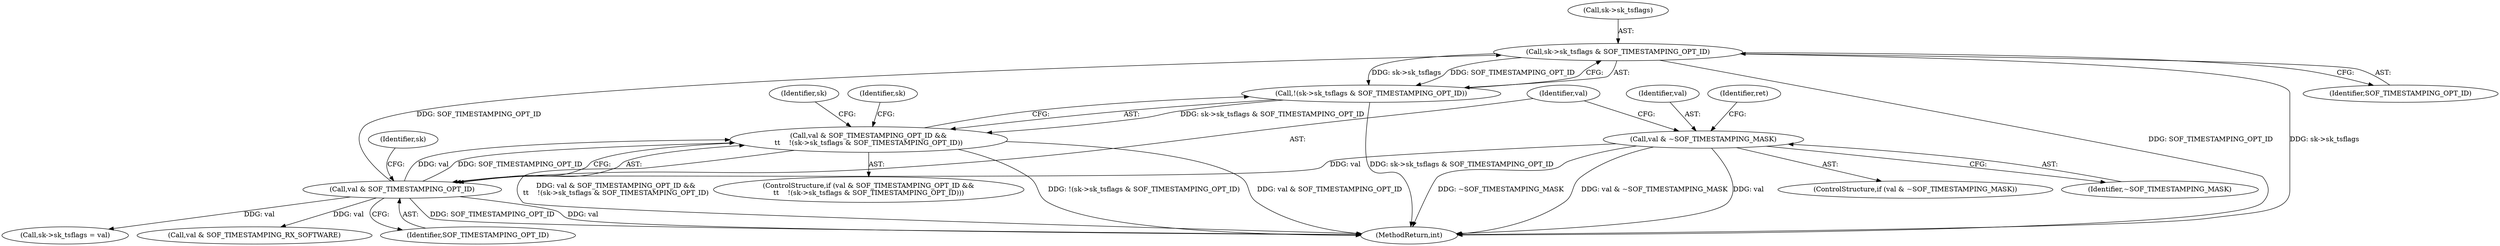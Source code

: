 digraph "0_linux_b98b0bc8c431e3ceb4b26b0dfc8db509518fb290@pointer" {
"1000489" [label="(Call,sk->sk_tsflags & SOF_TIMESTAMPING_OPT_ID)"];
"1000485" [label="(Call,val & SOF_TIMESTAMPING_OPT_ID)"];
"1000474" [label="(Call,val & ~SOF_TIMESTAMPING_MASK)"];
"1000488" [label="(Call,!(sk->sk_tsflags & SOF_TIMESTAMPING_OPT_ID))"];
"1000484" [label="(Call,val & SOF_TIMESTAMPING_OPT_ID &&\n\t\t    !(sk->sk_tsflags & SOF_TIMESTAMPING_OPT_ID))"];
"1000539" [label="(Call,sk->sk_tsflags = val)"];
"1000485" [label="(Call,val & SOF_TIMESTAMPING_OPT_ID)"];
"1000476" [label="(Identifier,~SOF_TIMESTAMPING_MASK)"];
"1000545" [label="(Call,val & SOF_TIMESTAMPING_RX_SOFTWARE)"];
"1000490" [label="(Call,sk->sk_tsflags)"];
"1000474" [label="(Call,val & ~SOF_TIMESTAMPING_MASK)"];
"1000486" [label="(Identifier,val)"];
"1000493" [label="(Identifier,SOF_TIMESTAMPING_OPT_ID)"];
"1000475" [label="(Identifier,val)"];
"1000499" [label="(Identifier,sk)"];
"1000890" [label="(MethodReturn,int)"];
"1000479" [label="(Identifier,ret)"];
"1000541" [label="(Identifier,sk)"];
"1000484" [label="(Call,val & SOF_TIMESTAMPING_OPT_ID &&\n\t\t    !(sk->sk_tsflags & SOF_TIMESTAMPING_OPT_ID))"];
"1000491" [label="(Identifier,sk)"];
"1000487" [label="(Identifier,SOF_TIMESTAMPING_OPT_ID)"];
"1000483" [label="(ControlStructure,if (val & SOF_TIMESTAMPING_OPT_ID &&\n\t\t    !(sk->sk_tsflags & SOF_TIMESTAMPING_OPT_ID)))"];
"1000473" [label="(ControlStructure,if (val & ~SOF_TIMESTAMPING_MASK))"];
"1000489" [label="(Call,sk->sk_tsflags & SOF_TIMESTAMPING_OPT_ID)"];
"1000488" [label="(Call,!(sk->sk_tsflags & SOF_TIMESTAMPING_OPT_ID))"];
"1000489" -> "1000488"  [label="AST: "];
"1000489" -> "1000493"  [label="CFG: "];
"1000490" -> "1000489"  [label="AST: "];
"1000493" -> "1000489"  [label="AST: "];
"1000488" -> "1000489"  [label="CFG: "];
"1000489" -> "1000890"  [label="DDG: SOF_TIMESTAMPING_OPT_ID"];
"1000489" -> "1000890"  [label="DDG: sk->sk_tsflags"];
"1000489" -> "1000488"  [label="DDG: sk->sk_tsflags"];
"1000489" -> "1000488"  [label="DDG: SOF_TIMESTAMPING_OPT_ID"];
"1000485" -> "1000489"  [label="DDG: SOF_TIMESTAMPING_OPT_ID"];
"1000485" -> "1000484"  [label="AST: "];
"1000485" -> "1000487"  [label="CFG: "];
"1000486" -> "1000485"  [label="AST: "];
"1000487" -> "1000485"  [label="AST: "];
"1000491" -> "1000485"  [label="CFG: "];
"1000484" -> "1000485"  [label="CFG: "];
"1000485" -> "1000890"  [label="DDG: val"];
"1000485" -> "1000890"  [label="DDG: SOF_TIMESTAMPING_OPT_ID"];
"1000485" -> "1000484"  [label="DDG: val"];
"1000485" -> "1000484"  [label="DDG: SOF_TIMESTAMPING_OPT_ID"];
"1000474" -> "1000485"  [label="DDG: val"];
"1000485" -> "1000539"  [label="DDG: val"];
"1000485" -> "1000545"  [label="DDG: val"];
"1000474" -> "1000473"  [label="AST: "];
"1000474" -> "1000476"  [label="CFG: "];
"1000475" -> "1000474"  [label="AST: "];
"1000476" -> "1000474"  [label="AST: "];
"1000479" -> "1000474"  [label="CFG: "];
"1000486" -> "1000474"  [label="CFG: "];
"1000474" -> "1000890"  [label="DDG: ~SOF_TIMESTAMPING_MASK"];
"1000474" -> "1000890"  [label="DDG: val & ~SOF_TIMESTAMPING_MASK"];
"1000474" -> "1000890"  [label="DDG: val"];
"1000488" -> "1000484"  [label="AST: "];
"1000484" -> "1000488"  [label="CFG: "];
"1000488" -> "1000890"  [label="DDG: sk->sk_tsflags & SOF_TIMESTAMPING_OPT_ID"];
"1000488" -> "1000484"  [label="DDG: sk->sk_tsflags & SOF_TIMESTAMPING_OPT_ID"];
"1000484" -> "1000483"  [label="AST: "];
"1000499" -> "1000484"  [label="CFG: "];
"1000541" -> "1000484"  [label="CFG: "];
"1000484" -> "1000890"  [label="DDG: !(sk->sk_tsflags & SOF_TIMESTAMPING_OPT_ID)"];
"1000484" -> "1000890"  [label="DDG: val & SOF_TIMESTAMPING_OPT_ID"];
"1000484" -> "1000890"  [label="DDG: val & SOF_TIMESTAMPING_OPT_ID &&\n\t\t    !(sk->sk_tsflags & SOF_TIMESTAMPING_OPT_ID)"];
}
